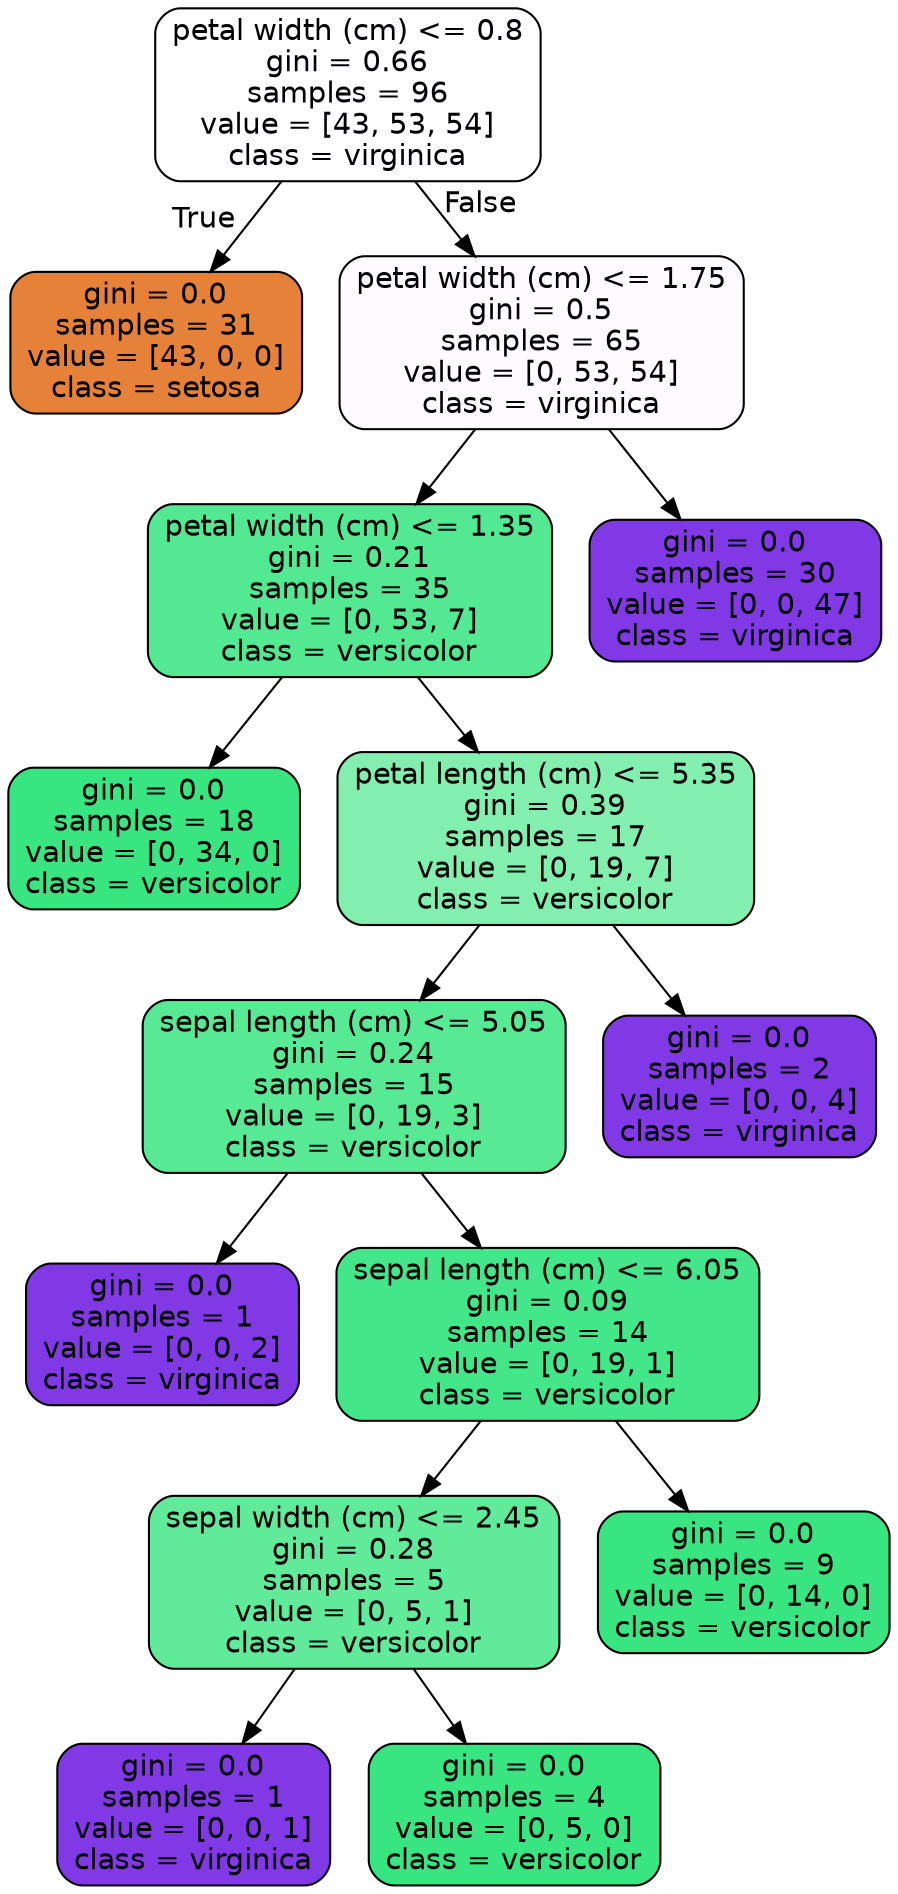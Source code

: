 digraph Tree {
node [shape=box, style="filled, rounded", color="black", fontname=helvetica] ;
edge [fontname=helvetica] ;
0 [label="petal width (cm) <= 0.8\ngini = 0.66\nsamples = 96\nvalue = [43, 53, 54]\nclass = virginica", fillcolor="#fefdff"] ;
1 [label="gini = 0.0\nsamples = 31\nvalue = [43, 0, 0]\nclass = setosa", fillcolor="#e58139"] ;
0 -> 1 [labeldistance=2.5, labelangle=45, headlabel="True"] ;
2 [label="petal width (cm) <= 1.75\ngini = 0.5\nsamples = 65\nvalue = [0, 53, 54]\nclass = virginica", fillcolor="#fdfbff"] ;
0 -> 2 [labeldistance=2.5, labelangle=-45, headlabel="False"] ;
3 [label="petal width (cm) <= 1.35\ngini = 0.21\nsamples = 35\nvalue = [0, 53, 7]\nclass = versicolor", fillcolor="#53e892"] ;
2 -> 3 ;
4 [label="gini = 0.0\nsamples = 18\nvalue = [0, 34, 0]\nclass = versicolor", fillcolor="#39e581"] ;
3 -> 4 ;
5 [label="petal length (cm) <= 5.35\ngini = 0.39\nsamples = 17\nvalue = [0, 19, 7]\nclass = versicolor", fillcolor="#82efaf"] ;
3 -> 5 ;
6 [label="sepal length (cm) <= 5.05\ngini = 0.24\nsamples = 15\nvalue = [0, 19, 3]\nclass = versicolor", fillcolor="#58e995"] ;
5 -> 6 ;
7 [label="gini = 0.0\nsamples = 1\nvalue = [0, 0, 2]\nclass = virginica", fillcolor="#8139e5"] ;
6 -> 7 ;
8 [label="sepal length (cm) <= 6.05\ngini = 0.09\nsamples = 14\nvalue = [0, 19, 1]\nclass = versicolor", fillcolor="#43e688"] ;
6 -> 8 ;
9 [label="sepal width (cm) <= 2.45\ngini = 0.28\nsamples = 5\nvalue = [0, 5, 1]\nclass = versicolor", fillcolor="#61ea9a"] ;
8 -> 9 ;
10 [label="gini = 0.0\nsamples = 1\nvalue = [0, 0, 1]\nclass = virginica", fillcolor="#8139e5"] ;
9 -> 10 ;
11 [label="gini = 0.0\nsamples = 4\nvalue = [0, 5, 0]\nclass = versicolor", fillcolor="#39e581"] ;
9 -> 11 ;
12 [label="gini = 0.0\nsamples = 9\nvalue = [0, 14, 0]\nclass = versicolor", fillcolor="#39e581"] ;
8 -> 12 ;
13 [label="gini = 0.0\nsamples = 2\nvalue = [0, 0, 4]\nclass = virginica", fillcolor="#8139e5"] ;
5 -> 13 ;
14 [label="gini = 0.0\nsamples = 30\nvalue = [0, 0, 47]\nclass = virginica", fillcolor="#8139e5"] ;
2 -> 14 ;
}